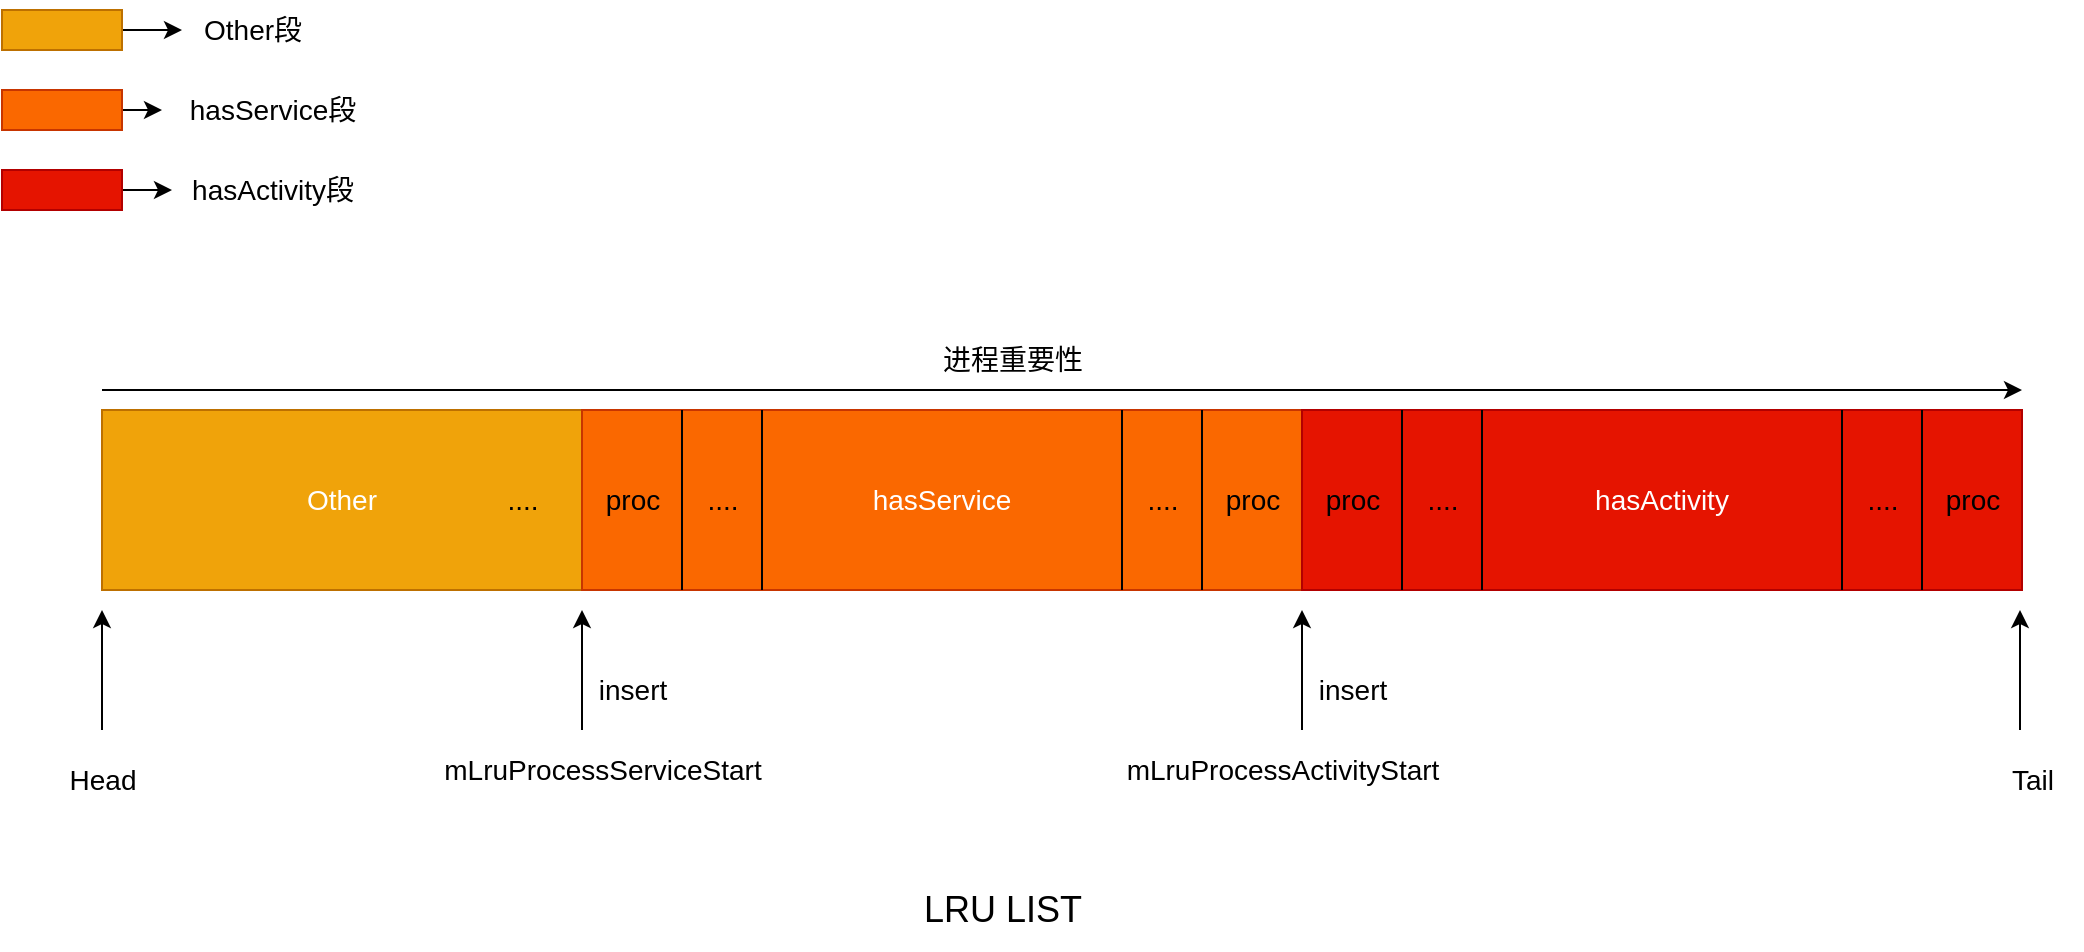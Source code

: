 <mxfile version="20.3.0" type="device"><diagram id="Vdsfl-Q2ByYnKZ7Id80i" name="第 1 页"><mxGraphModel dx="868" dy="553" grid="1" gridSize="10" guides="1" tooltips="1" connect="1" arrows="1" fold="1" page="1" pageScale="1" pageWidth="1390" pageHeight="980" math="0" shadow="0"><root><mxCell id="0"/><mxCell id="1" parent="0"/><mxCell id="WAU7upm87QyZS82rvIM2-1" value="&lt;font color=&quot;#ffffff&quot;&gt;Other&lt;/font&gt;" style="rounded=0;whiteSpace=wrap;html=1;fontSize=14;fillColor=#f0a30a;fontColor=#000000;strokeColor=#BD7000;" vertex="1" parent="1"><mxGeometry x="80" y="240" width="240" height="90" as="geometry"/></mxCell><mxCell id="WAU7upm87QyZS82rvIM2-2" value="&lt;font color=&quot;#ffffff&quot;&gt;hasService&lt;/font&gt;" style="rounded=0;whiteSpace=wrap;html=1;fontSize=14;fillColor=#fa6800;strokeColor=#C73500;fontColor=#000000;" vertex="1" parent="1"><mxGeometry x="320" y="240" width="360" height="90" as="geometry"/></mxCell><mxCell id="WAU7upm87QyZS82rvIM2-3" value="hasActivity" style="rounded=0;whiteSpace=wrap;html=1;fontSize=14;fillColor=#e51400;strokeColor=#B20000;fontColor=#ffffff;" vertex="1" parent="1"><mxGeometry x="680" y="240" width="360" height="90" as="geometry"/></mxCell><mxCell id="WAU7upm87QyZS82rvIM2-17" value="" style="endArrow=none;html=1;fontSize=14;rounded=1;" edge="1" parent="1"><mxGeometry width="50" height="50" relative="1" as="geometry"><mxPoint x="370" y="330" as="sourcePoint"/><mxPoint x="370" y="240" as="targetPoint"/><Array as="points"><mxPoint x="370" y="280"/></Array></mxGeometry></mxCell><mxCell id="WAU7upm87QyZS82rvIM2-18" value="proc" style="text;html=1;align=center;verticalAlign=middle;resizable=0;points=[];autosize=1;strokeColor=none;fillColor=none;fontSize=14;" vertex="1" parent="1"><mxGeometry x="320" y="270" width="50" height="30" as="geometry"/></mxCell><mxCell id="WAU7upm87QyZS82rvIM2-19" value="" style="endArrow=none;html=1;fontSize=14;rounded=1;" edge="1" parent="1"><mxGeometry width="50" height="50" relative="1" as="geometry"><mxPoint x="410" y="330" as="sourcePoint"/><mxPoint x="410" y="240" as="targetPoint"/><Array as="points"><mxPoint x="410" y="280"/></Array></mxGeometry></mxCell><mxCell id="WAU7upm87QyZS82rvIM2-20" value="....&lt;br&gt;" style="text;html=1;align=center;verticalAlign=middle;resizable=0;points=[];autosize=1;strokeColor=none;fillColor=none;fontSize=14;" vertex="1" parent="1"><mxGeometry x="370" y="270" width="40" height="30" as="geometry"/></mxCell><mxCell id="WAU7upm87QyZS82rvIM2-21" value="" style="endArrow=none;html=1;fontSize=14;rounded=1;" edge="1" parent="1"><mxGeometry width="50" height="50" relative="1" as="geometry"><mxPoint x="630" y="330" as="sourcePoint"/><mxPoint x="630" y="240" as="targetPoint"/><Array as="points"><mxPoint x="630" y="280"/></Array></mxGeometry></mxCell><mxCell id="WAU7upm87QyZS82rvIM2-22" value="" style="endArrow=none;html=1;fontSize=14;rounded=1;" edge="1" parent="1"><mxGeometry width="50" height="50" relative="1" as="geometry"><mxPoint x="590" y="330" as="sourcePoint"/><mxPoint x="590" y="240" as="targetPoint"/><Array as="points"><mxPoint x="590" y="280"/></Array></mxGeometry></mxCell><mxCell id="WAU7upm87QyZS82rvIM2-23" value="....&lt;br&gt;" style="text;html=1;align=center;verticalAlign=middle;resizable=0;points=[];autosize=1;strokeColor=none;fillColor=none;fontSize=14;" vertex="1" parent="1"><mxGeometry x="590" y="270" width="40" height="30" as="geometry"/></mxCell><mxCell id="WAU7upm87QyZS82rvIM2-24" value="proc" style="text;html=1;align=center;verticalAlign=middle;resizable=0;points=[];autosize=1;strokeColor=none;fillColor=none;fontSize=14;" vertex="1" parent="1"><mxGeometry x="630" y="270" width="50" height="30" as="geometry"/></mxCell><mxCell id="WAU7upm87QyZS82rvIM2-25" value="" style="endArrow=none;html=1;fontSize=14;rounded=1;" edge="1" parent="1"><mxGeometry width="50" height="50" relative="1" as="geometry"><mxPoint x="730" y="330" as="sourcePoint"/><mxPoint x="730" y="240" as="targetPoint"/><Array as="points"><mxPoint x="730" y="280"/></Array></mxGeometry></mxCell><mxCell id="WAU7upm87QyZS82rvIM2-26" value="" style="endArrow=none;html=1;fontSize=14;rounded=1;" edge="1" parent="1"><mxGeometry width="50" height="50" relative="1" as="geometry"><mxPoint x="770" y="330" as="sourcePoint"/><mxPoint x="770" y="240" as="targetPoint"/><Array as="points"><mxPoint x="770" y="280"/></Array></mxGeometry></mxCell><mxCell id="WAU7upm87QyZS82rvIM2-27" value="" style="endArrow=none;html=1;fontSize=14;rounded=1;" edge="1" parent="1"><mxGeometry width="50" height="50" relative="1" as="geometry"><mxPoint x="990" y="330" as="sourcePoint"/><mxPoint x="990" y="240" as="targetPoint"/><Array as="points"><mxPoint x="990" y="280"/></Array></mxGeometry></mxCell><mxCell id="WAU7upm87QyZS82rvIM2-28" value="" style="endArrow=none;html=1;fontSize=14;rounded=1;" edge="1" parent="1"><mxGeometry width="50" height="50" relative="1" as="geometry"><mxPoint x="950" y="330" as="sourcePoint"/><mxPoint x="950" y="240" as="targetPoint"/><Array as="points"><mxPoint x="950" y="280"/></Array></mxGeometry></mxCell><mxCell id="WAU7upm87QyZS82rvIM2-29" value="....&lt;br&gt;" style="text;html=1;align=center;verticalAlign=middle;resizable=0;points=[];autosize=1;strokeColor=none;fillColor=none;fontSize=14;" vertex="1" parent="1"><mxGeometry x="730" y="270" width="40" height="30" as="geometry"/></mxCell><mxCell id="WAU7upm87QyZS82rvIM2-30" value="....&lt;br&gt;" style="text;html=1;align=center;verticalAlign=middle;resizable=0;points=[];autosize=1;strokeColor=none;fillColor=none;fontSize=14;" vertex="1" parent="1"><mxGeometry x="950" y="270" width="40" height="30" as="geometry"/></mxCell><mxCell id="WAU7upm87QyZS82rvIM2-31" value="proc" style="text;html=1;align=center;verticalAlign=middle;resizable=0;points=[];autosize=1;strokeColor=none;fillColor=none;fontSize=14;" vertex="1" parent="1"><mxGeometry x="680" y="270" width="50" height="30" as="geometry"/></mxCell><mxCell id="WAU7upm87QyZS82rvIM2-32" value="proc" style="text;html=1;align=center;verticalAlign=middle;resizable=0;points=[];autosize=1;strokeColor=none;fillColor=none;fontSize=14;" vertex="1" parent="1"><mxGeometry x="990" y="270" width="50" height="30" as="geometry"/></mxCell><mxCell id="WAU7upm87QyZS82rvIM2-33" value="....&lt;br&gt;" style="text;html=1;align=center;verticalAlign=middle;resizable=0;points=[];autosize=1;strokeColor=none;fillColor=none;fontSize=14;" vertex="1" parent="1"><mxGeometry x="270" y="270" width="40" height="30" as="geometry"/></mxCell><mxCell id="WAU7upm87QyZS82rvIM2-34" value="" style="endArrow=classic;html=1;rounded=1;fontSize=14;" edge="1" parent="1"><mxGeometry width="50" height="50" relative="1" as="geometry"><mxPoint x="80" y="400" as="sourcePoint"/><mxPoint x="80" y="340" as="targetPoint"/></mxGeometry></mxCell><mxCell id="WAU7upm87QyZS82rvIM2-35" value="Head&lt;br&gt;" style="text;html=1;align=center;verticalAlign=middle;resizable=0;points=[];autosize=1;strokeColor=none;fillColor=none;fontSize=14;" vertex="1" parent="1"><mxGeometry x="50" y="410" width="60" height="30" as="geometry"/></mxCell><mxCell id="WAU7upm87QyZS82rvIM2-36" value="" style="endArrow=classic;html=1;rounded=1;fontSize=14;" edge="1" parent="1"><mxGeometry width="50" height="50" relative="1" as="geometry"><mxPoint x="1039" y="400" as="sourcePoint"/><mxPoint x="1039" y="340" as="targetPoint"/></mxGeometry></mxCell><mxCell id="WAU7upm87QyZS82rvIM2-37" value="Tail" style="text;html=1;align=center;verticalAlign=middle;resizable=0;points=[];autosize=1;strokeColor=none;fillColor=none;fontSize=14;" vertex="1" parent="1"><mxGeometry x="1020" y="410" width="50" height="30" as="geometry"/></mxCell><mxCell id="WAU7upm87QyZS82rvIM2-38" value="mLruProcessServiceStart" style="text;html=1;align=center;verticalAlign=middle;resizable=0;points=[];autosize=1;strokeColor=none;fillColor=none;fontSize=14;" vertex="1" parent="1"><mxGeometry x="240" y="405" width="180" height="30" as="geometry"/></mxCell><mxCell id="WAU7upm87QyZS82rvIM2-39" value="" style="endArrow=classic;html=1;rounded=1;fontSize=14;" edge="1" parent="1"><mxGeometry width="50" height="50" relative="1" as="geometry"><mxPoint x="320" y="400" as="sourcePoint"/><mxPoint x="320" y="340" as="targetPoint"/></mxGeometry></mxCell><mxCell id="WAU7upm87QyZS82rvIM2-40" value="" style="endArrow=classic;html=1;rounded=1;fontSize=14;" edge="1" parent="1"><mxGeometry width="50" height="50" relative="1" as="geometry"><mxPoint x="680" y="400" as="sourcePoint"/><mxPoint x="680" y="340" as="targetPoint"/></mxGeometry></mxCell><mxCell id="WAU7upm87QyZS82rvIM2-41" value="mLruProcessActivityStart" style="text;html=1;align=center;verticalAlign=middle;resizable=0;points=[];autosize=1;strokeColor=none;fillColor=none;fontSize=14;" vertex="1" parent="1"><mxGeometry x="580" y="405" width="180" height="30" as="geometry"/></mxCell><mxCell id="WAU7upm87QyZS82rvIM2-50" value="" style="edgeStyle=none;rounded=1;orthogonalLoop=1;jettySize=auto;html=1;fontSize=14;" edge="1" parent="1" source="WAU7upm87QyZS82rvIM2-42" target="WAU7upm87QyZS82rvIM2-43"><mxGeometry relative="1" as="geometry"/></mxCell><mxCell id="WAU7upm87QyZS82rvIM2-42" value="" style="rounded=0;whiteSpace=wrap;html=1;fontSize=14;fillColor=#f0a30a;fontColor=#000000;strokeColor=#BD7000;" vertex="1" parent="1"><mxGeometry x="30" y="40" width="60" height="20" as="geometry"/></mxCell><mxCell id="WAU7upm87QyZS82rvIM2-43" value="Other段" style="text;html=1;align=center;verticalAlign=middle;resizable=0;points=[];autosize=1;strokeColor=none;fillColor=none;fontSize=14;" vertex="1" parent="1"><mxGeometry x="120" y="35" width="70" height="30" as="geometry"/></mxCell><mxCell id="WAU7upm87QyZS82rvIM2-53" value="" style="edgeStyle=none;rounded=1;orthogonalLoop=1;jettySize=auto;html=1;fontSize=14;" edge="1" parent="1" source="WAU7upm87QyZS82rvIM2-44" target="WAU7upm87QyZS82rvIM2-52"><mxGeometry relative="1" as="geometry"/></mxCell><mxCell id="WAU7upm87QyZS82rvIM2-44" value="" style="rounded=0;whiteSpace=wrap;html=1;fontSize=14;fillColor=#fa6800;fontColor=#000000;strokeColor=#C73500;" vertex="1" parent="1"><mxGeometry x="30" y="80" width="60" height="20" as="geometry"/></mxCell><mxCell id="WAU7upm87QyZS82rvIM2-52" value="&lt;span style=&quot;&quot;&gt;hasService段&lt;/span&gt;" style="text;html=1;align=center;verticalAlign=middle;resizable=0;points=[];autosize=1;strokeColor=none;fillColor=none;fontSize=14;" vertex="1" parent="1"><mxGeometry x="110" y="75" width="110" height="30" as="geometry"/></mxCell><mxCell id="WAU7upm87QyZS82rvIM2-57" value="" style="edgeStyle=none;rounded=1;orthogonalLoop=1;jettySize=auto;html=1;fontSize=14;fontColor=#ffffff;" edge="1" parent="1" source="WAU7upm87QyZS82rvIM2-55" target="WAU7upm87QyZS82rvIM2-56"><mxGeometry relative="1" as="geometry"/></mxCell><mxCell id="WAU7upm87QyZS82rvIM2-55" value="" style="rounded=0;whiteSpace=wrap;html=1;fontSize=14;fillColor=#e51400;fontColor=#ffffff;strokeColor=#B20000;" vertex="1" parent="1"><mxGeometry x="30" y="120" width="60" height="20" as="geometry"/></mxCell><mxCell id="WAU7upm87QyZS82rvIM2-56" value="&lt;span style=&quot;&quot;&gt;hasActivity段&lt;/span&gt;" style="text;html=1;align=center;verticalAlign=middle;resizable=0;points=[];autosize=1;strokeColor=none;fillColor=none;fontSize=14;" vertex="1" parent="1"><mxGeometry x="115" y="115" width="100" height="30" as="geometry"/></mxCell><mxCell id="WAU7upm87QyZS82rvIM2-58" value="" style="endArrow=classic;html=1;rounded=1;fontSize=14;fontColor=#ffffff;" edge="1" parent="1"><mxGeometry width="50" height="50" relative="1" as="geometry"><mxPoint x="80" y="230" as="sourcePoint"/><mxPoint x="1040" y="230" as="targetPoint"/></mxGeometry></mxCell><mxCell id="WAU7upm87QyZS82rvIM2-60" value="进程重要性" style="text;html=1;align=center;verticalAlign=middle;resizable=0;points=[];autosize=1;strokeColor=none;fillColor=none;fontSize=14;fontColor=#000000;" vertex="1" parent="1"><mxGeometry x="490" y="200" width="90" height="30" as="geometry"/></mxCell><mxCell id="WAU7upm87QyZS82rvIM2-61" value="LRU LIST" style="text;html=1;align=center;verticalAlign=middle;resizable=0;points=[];autosize=1;strokeColor=none;fillColor=none;fontSize=18;fontColor=#000000;" vertex="1" parent="1"><mxGeometry x="480" y="470" width="100" height="40" as="geometry"/></mxCell><mxCell id="WAU7upm87QyZS82rvIM2-62" value="insert" style="text;html=1;align=center;verticalAlign=middle;resizable=0;points=[];autosize=1;strokeColor=none;fillColor=none;fontSize=14;fontColor=#000000;" vertex="1" parent="1"><mxGeometry x="315" y="365" width="60" height="30" as="geometry"/></mxCell><mxCell id="WAU7upm87QyZS82rvIM2-63" value="insert" style="text;html=1;align=center;verticalAlign=middle;resizable=0;points=[];autosize=1;strokeColor=none;fillColor=none;fontSize=14;fontColor=#000000;" vertex="1" parent="1"><mxGeometry x="675" y="365" width="60" height="30" as="geometry"/></mxCell></root></mxGraphModel></diagram></mxfile>